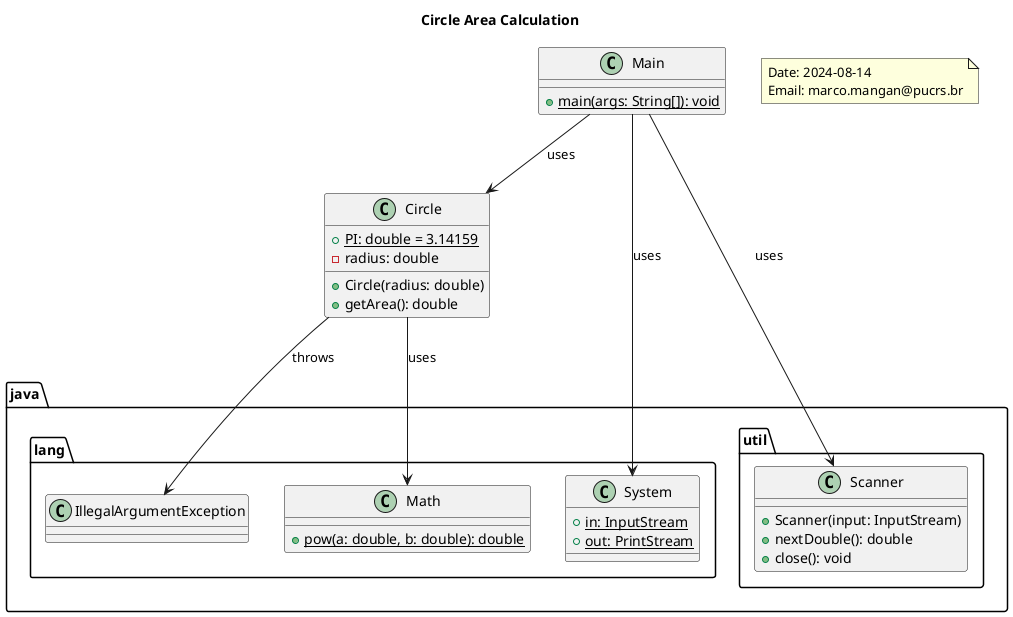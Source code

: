 @startuml

title Circle Area Calculation

package java.util {
    class Scanner {
        +Scanner(input: InputStream)
        +nextDouble(): double
        +close(): void
    }
}

package java.lang {
    class IllegalArgumentException {
    }

    class Math {
        +{static} pow(a: double, b: double): double
    }

    class System {
        +{static} in: InputStream
        +{static} out: PrintStream
    }
}

class Circle {
    +{static} PI: double = 3.14159
    -radius: double
    +Circle(radius: double)
    +getArea(): double
}

class Main {
    +{static} main(args: String[]): void
}

Main --> Circle : uses
Main --> Scanner : uses
Circle --> IllegalArgumentException : throws
Circle --> Math : uses
Main --> System : uses

note as N1
  Date: 2024-08-14
  Email: marco.mangan@pucrs.br
end note

@enduml
